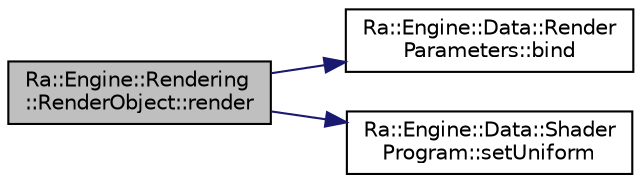 digraph "Ra::Engine::Rendering::RenderObject::render"
{
 // INTERACTIVE_SVG=YES
 // LATEX_PDF_SIZE
  edge [fontname="Helvetica",fontsize="10",labelfontname="Helvetica",labelfontsize="10"];
  node [fontname="Helvetica",fontsize="10",shape=record];
  rankdir="LR";
  Node1 [label="Ra::Engine::Rendering\l::RenderObject::render",height=0.2,width=0.4,color="black", fillcolor="grey75", style="filled", fontcolor="black",tooltip=" "];
  Node1 -> Node2 [color="midnightblue",fontsize="10",style="solid",fontname="Helvetica"];
  Node2 [label="Ra::Engine::Data::Render\lParameters::bind",height=0.2,width=0.4,color="black", fillcolor="white", style="filled",URL="$classRa_1_1Engine_1_1Data_1_1RenderParameters.html#a6a3e5cfdb4ee0618fcdfd72eaac72c98",tooltip=" "];
  Node1 -> Node3 [color="midnightblue",fontsize="10",style="solid",fontname="Helvetica"];
  Node3 [label="Ra::Engine::Data::Shader\lProgram::setUniform",height=0.2,width=0.4,color="black", fillcolor="white", style="filled",URL="$classRa_1_1Engine_1_1Data_1_1ShaderProgram.html#a02b209f3800adee9a6b039dc8c8d5f62",tooltip="Uniform setters."];
}
